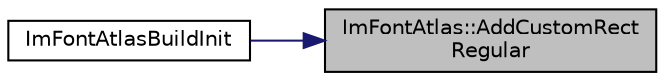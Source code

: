 digraph "ImFontAtlas::AddCustomRectRegular"
{
 // LATEX_PDF_SIZE
  edge [fontname="Helvetica",fontsize="10",labelfontname="Helvetica",labelfontsize="10"];
  node [fontname="Helvetica",fontsize="10",shape=record];
  rankdir="RL";
  Node1 [label="ImFontAtlas::AddCustomRect\lRegular",height=0.2,width=0.4,color="black", fillcolor="grey75", style="filled", fontcolor="black",tooltip=" "];
  Node1 -> Node2 [dir="back",color="midnightblue",fontsize="10",style="solid",fontname="Helvetica"];
  Node2 [label="ImFontAtlasBuildInit",height=0.2,width=0.4,color="black", fillcolor="white", style="filled",URL="$imgui__draw_8cpp.html#ac050ff181df43cec0b63d834b6039c3f",tooltip=" "];
}
